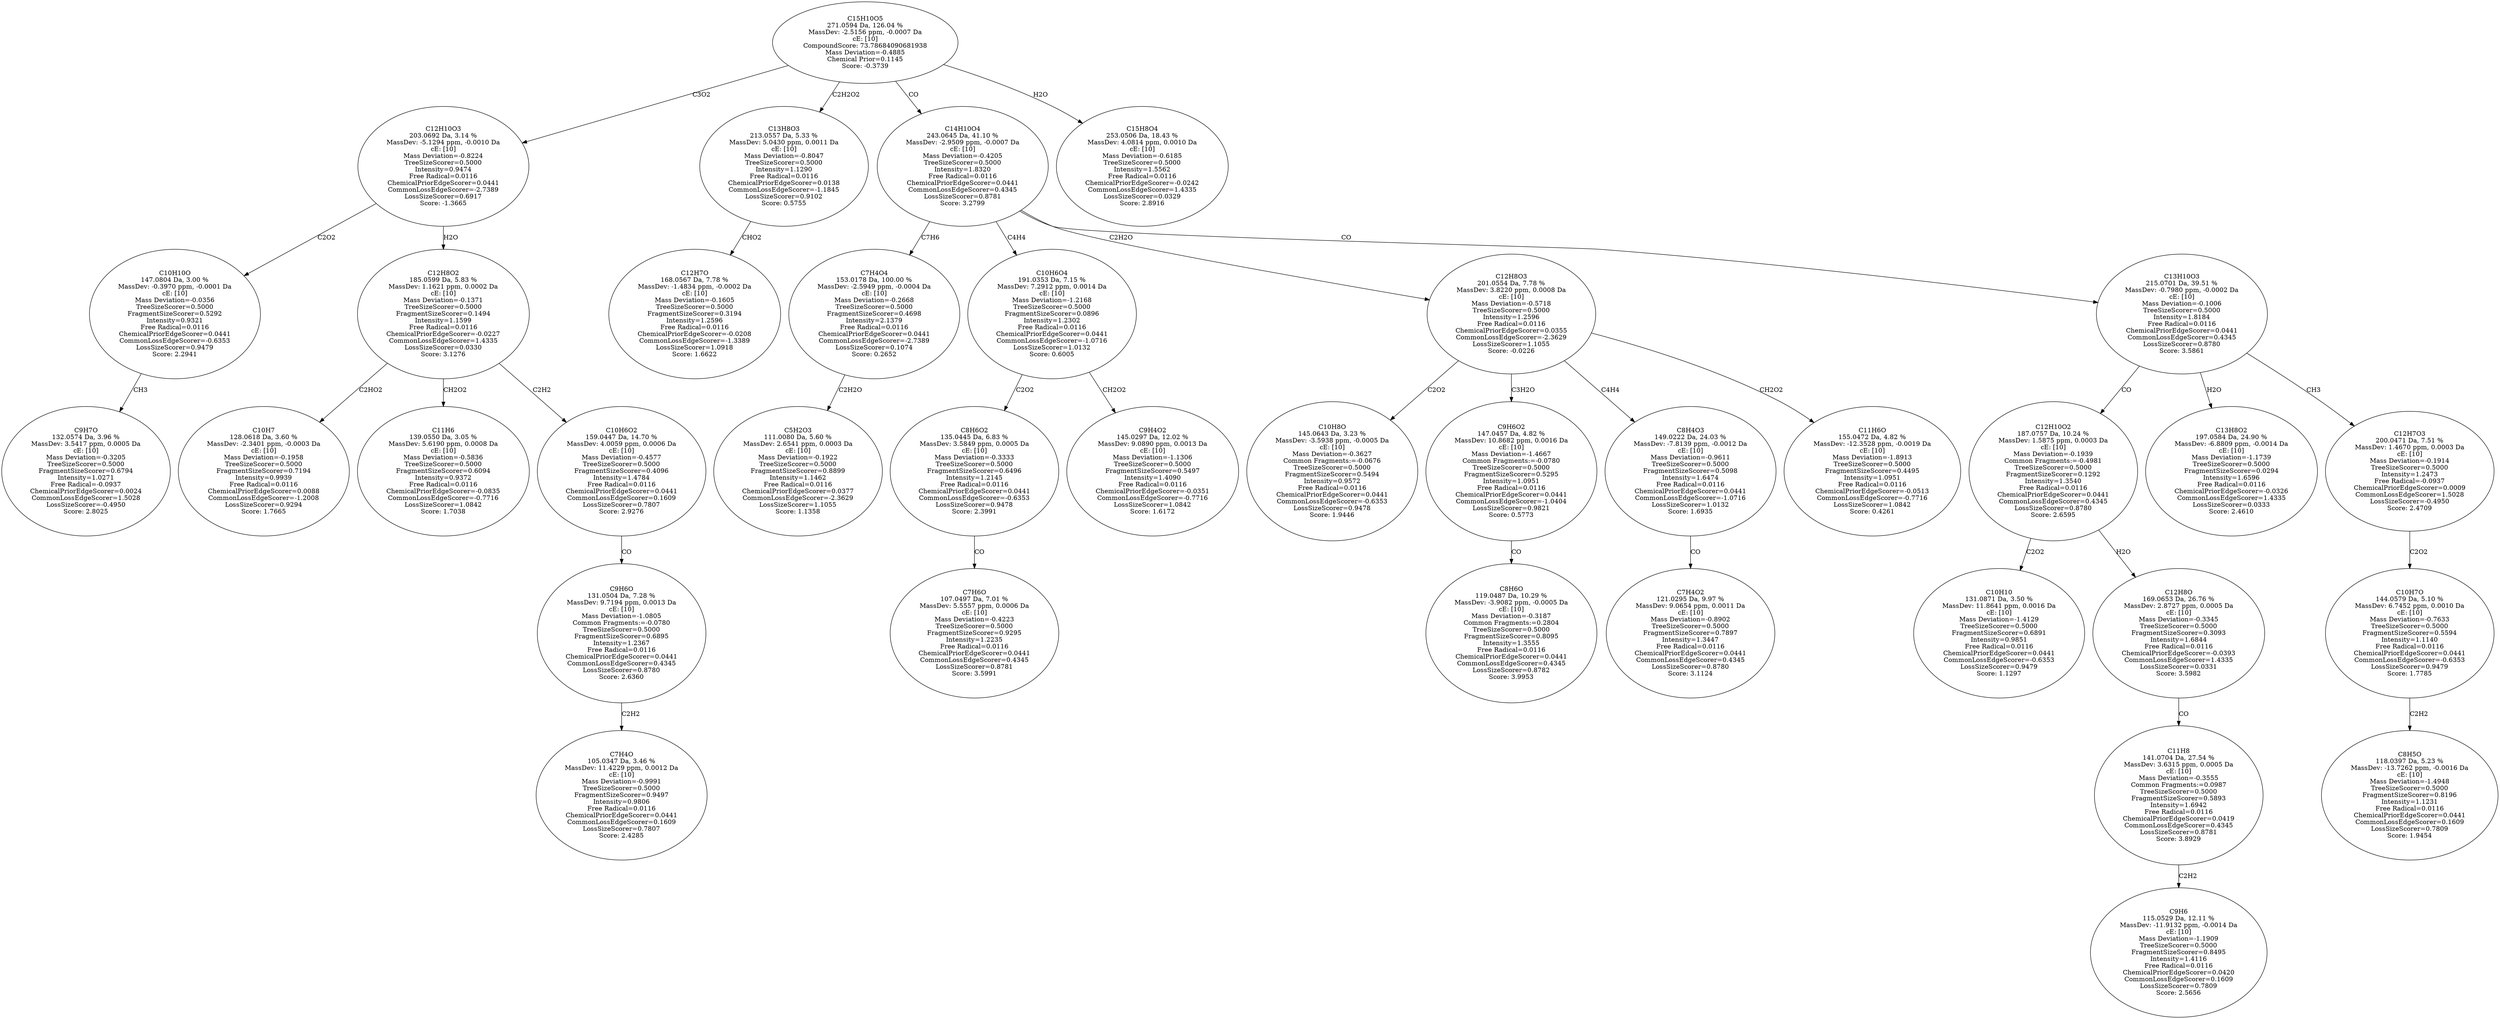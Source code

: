 strict digraph {
v1 [label="C9H7O\n132.0574 Da, 3.96 %\nMassDev: 3.5417 ppm, 0.0005 Da\ncE: [10]\nMass Deviation=-0.3205\nTreeSizeScorer=0.5000\nFragmentSizeScorer=0.6794\nIntensity=1.0271\nFree Radical=-0.0937\nChemicalPriorEdgeScorer=0.0024\nCommonLossEdgeScorer=1.5028\nLossSizeScorer=-0.4950\nScore: 2.8025"];
v2 [label="C10H10O\n147.0804 Da, 3.00 %\nMassDev: -0.3970 ppm, -0.0001 Da\ncE: [10]\nMass Deviation=-0.0356\nTreeSizeScorer=0.5000\nFragmentSizeScorer=0.5292\nIntensity=0.9321\nFree Radical=0.0116\nChemicalPriorEdgeScorer=0.0441\nCommonLossEdgeScorer=-0.6353\nLossSizeScorer=0.9479\nScore: 2.2941"];
v3 [label="C10H7\n128.0618 Da, 3.60 %\nMassDev: -2.3401 ppm, -0.0003 Da\ncE: [10]\nMass Deviation=-0.1958\nTreeSizeScorer=0.5000\nFragmentSizeScorer=0.7194\nIntensity=0.9939\nFree Radical=0.0116\nChemicalPriorEdgeScorer=0.0088\nCommonLossEdgeScorer=-1.2008\nLossSizeScorer=0.9294\nScore: 1.7665"];
v4 [label="C11H6\n139.0550 Da, 3.05 %\nMassDev: 5.6190 ppm, 0.0008 Da\ncE: [10]\nMass Deviation=-0.5836\nTreeSizeScorer=0.5000\nFragmentSizeScorer=0.6094\nIntensity=0.9372\nFree Radical=0.0116\nChemicalPriorEdgeScorer=-0.0835\nCommonLossEdgeScorer=-0.7716\nLossSizeScorer=1.0842\nScore: 1.7038"];
v5 [label="C7H4O\n105.0347 Da, 3.46 %\nMassDev: 11.4229 ppm, 0.0012 Da\ncE: [10]\nMass Deviation=-0.9991\nTreeSizeScorer=0.5000\nFragmentSizeScorer=0.9497\nIntensity=0.9806\nFree Radical=0.0116\nChemicalPriorEdgeScorer=0.0441\nCommonLossEdgeScorer=0.1609\nLossSizeScorer=0.7807\nScore: 2.4285"];
v6 [label="C9H6O\n131.0504 Da, 7.28 %\nMassDev: 9.7194 ppm, 0.0013 Da\ncE: [10]\nMass Deviation=-1.0805\nCommon Fragments:=-0.0780\nTreeSizeScorer=0.5000\nFragmentSizeScorer=0.6895\nIntensity=1.2367\nFree Radical=0.0116\nChemicalPriorEdgeScorer=0.0441\nCommonLossEdgeScorer=0.4345\nLossSizeScorer=0.8780\nScore: 2.6360"];
v7 [label="C10H6O2\n159.0447 Da, 14.70 %\nMassDev: 4.0059 ppm, 0.0006 Da\ncE: [10]\nMass Deviation=-0.4577\nTreeSizeScorer=0.5000\nFragmentSizeScorer=0.4096\nIntensity=1.4784\nFree Radical=0.0116\nChemicalPriorEdgeScorer=0.0441\nCommonLossEdgeScorer=0.1609\nLossSizeScorer=0.7807\nScore: 2.9276"];
v8 [label="C12H8O2\n185.0599 Da, 5.83 %\nMassDev: 1.1621 ppm, 0.0002 Da\ncE: [10]\nMass Deviation=-0.1371\nTreeSizeScorer=0.5000\nFragmentSizeScorer=0.1494\nIntensity=1.1599\nFree Radical=0.0116\nChemicalPriorEdgeScorer=-0.0227\nCommonLossEdgeScorer=1.4335\nLossSizeScorer=0.0330\nScore: 3.1276"];
v9 [label="C12H10O3\n203.0692 Da, 3.14 %\nMassDev: -5.1294 ppm, -0.0010 Da\ncE: [10]\nMass Deviation=-0.8224\nTreeSizeScorer=0.5000\nIntensity=0.9474\nFree Radical=0.0116\nChemicalPriorEdgeScorer=0.0441\nCommonLossEdgeScorer=-2.7389\nLossSizeScorer=0.6917\nScore: -1.3665"];
v10 [label="C12H7O\n168.0567 Da, 7.78 %\nMassDev: -1.4834 ppm, -0.0002 Da\ncE: [10]\nMass Deviation=-0.1605\nTreeSizeScorer=0.5000\nFragmentSizeScorer=0.3194\nIntensity=1.2596\nFree Radical=0.0116\nChemicalPriorEdgeScorer=-0.0208\nCommonLossEdgeScorer=-1.3389\nLossSizeScorer=1.0918\nScore: 1.6622"];
v11 [label="C13H8O3\n213.0557 Da, 5.33 %\nMassDev: 5.0430 ppm, 0.0011 Da\ncE: [10]\nMass Deviation=-0.8047\nTreeSizeScorer=0.5000\nIntensity=1.1290\nFree Radical=0.0116\nChemicalPriorEdgeScorer=0.0138\nCommonLossEdgeScorer=-1.1845\nLossSizeScorer=0.9102\nScore: 0.5755"];
v12 [label="C5H2O3\n111.0080 Da, 5.60 %\nMassDev: 2.6541 ppm, 0.0003 Da\ncE: [10]\nMass Deviation=-0.1922\nTreeSizeScorer=0.5000\nFragmentSizeScorer=0.8899\nIntensity=1.1462\nFree Radical=0.0116\nChemicalPriorEdgeScorer=0.0377\nCommonLossEdgeScorer=-2.3629\nLossSizeScorer=1.1055\nScore: 1.1358"];
v13 [label="C7H4O4\n153.0178 Da, 100.00 %\nMassDev: -2.5949 ppm, -0.0004 Da\ncE: [10]\nMass Deviation=-0.2668\nTreeSizeScorer=0.5000\nFragmentSizeScorer=0.4698\nIntensity=2.1379\nFree Radical=0.0116\nChemicalPriorEdgeScorer=0.0441\nCommonLossEdgeScorer=-2.7389\nLossSizeScorer=0.1074\nScore: 0.2652"];
v14 [label="C7H6O\n107.0497 Da, 7.01 %\nMassDev: 5.5557 ppm, 0.0006 Da\ncE: [10]\nMass Deviation=-0.4223\nTreeSizeScorer=0.5000\nFragmentSizeScorer=0.9295\nIntensity=1.2235\nFree Radical=0.0116\nChemicalPriorEdgeScorer=0.0441\nCommonLossEdgeScorer=0.4345\nLossSizeScorer=0.8781\nScore: 3.5991"];
v15 [label="C8H6O2\n135.0445 Da, 6.83 %\nMassDev: 3.5849 ppm, 0.0005 Da\ncE: [10]\nMass Deviation=-0.3333\nTreeSizeScorer=0.5000\nFragmentSizeScorer=0.6496\nIntensity=1.2145\nFree Radical=0.0116\nChemicalPriorEdgeScorer=0.0441\nCommonLossEdgeScorer=-0.6353\nLossSizeScorer=0.9478\nScore: 2.3991"];
v16 [label="C9H4O2\n145.0297 Da, 12.02 %\nMassDev: 9.0890 ppm, 0.0013 Da\ncE: [10]\nMass Deviation=-1.1306\nTreeSizeScorer=0.5000\nFragmentSizeScorer=0.5497\nIntensity=1.4090\nFree Radical=0.0116\nChemicalPriorEdgeScorer=-0.0351\nCommonLossEdgeScorer=-0.7716\nLossSizeScorer=1.0842\nScore: 1.6172"];
v17 [label="C10H6O4\n191.0353 Da, 7.15 %\nMassDev: 7.2912 ppm, 0.0014 Da\ncE: [10]\nMass Deviation=-1.2168\nTreeSizeScorer=0.5000\nFragmentSizeScorer=0.0896\nIntensity=1.2302\nFree Radical=0.0116\nChemicalPriorEdgeScorer=0.0441\nCommonLossEdgeScorer=-1.0716\nLossSizeScorer=1.0132\nScore: 0.6005"];
v18 [label="C10H8O\n145.0643 Da, 3.23 %\nMassDev: -3.5938 ppm, -0.0005 Da\ncE: [10]\nMass Deviation=-0.3627\nCommon Fragments:=-0.0676\nTreeSizeScorer=0.5000\nFragmentSizeScorer=0.5494\nIntensity=0.9572\nFree Radical=0.0116\nChemicalPriorEdgeScorer=0.0441\nCommonLossEdgeScorer=-0.6353\nLossSizeScorer=0.9478\nScore: 1.9446"];
v19 [label="C8H6O\n119.0487 Da, 10.29 %\nMassDev: -3.9082 ppm, -0.0005 Da\ncE: [10]\nMass Deviation=-0.3187\nCommon Fragments:=0.2804\nTreeSizeScorer=0.5000\nFragmentSizeScorer=0.8095\nIntensity=1.3555\nFree Radical=0.0116\nChemicalPriorEdgeScorer=0.0441\nCommonLossEdgeScorer=0.4345\nLossSizeScorer=0.8782\nScore: 3.9953"];
v20 [label="C9H6O2\n147.0457 Da, 4.82 %\nMassDev: 10.8682 ppm, 0.0016 Da\ncE: [10]\nMass Deviation=-1.4667\nCommon Fragments:=-0.0780\nTreeSizeScorer=0.5000\nFragmentSizeScorer=0.5295\nIntensity=1.0951\nFree Radical=0.0116\nChemicalPriorEdgeScorer=0.0441\nCommonLossEdgeScorer=-1.0404\nLossSizeScorer=0.9821\nScore: 0.5773"];
v21 [label="C7H4O2\n121.0295 Da, 9.97 %\nMassDev: 9.0654 ppm, 0.0011 Da\ncE: [10]\nMass Deviation=-0.8902\nTreeSizeScorer=0.5000\nFragmentSizeScorer=0.7897\nIntensity=1.3447\nFree Radical=0.0116\nChemicalPriorEdgeScorer=0.0441\nCommonLossEdgeScorer=0.4345\nLossSizeScorer=0.8780\nScore: 3.1124"];
v22 [label="C8H4O3\n149.0222 Da, 24.03 %\nMassDev: -7.8139 ppm, -0.0012 Da\ncE: [10]\nMass Deviation=-0.9611\nTreeSizeScorer=0.5000\nFragmentSizeScorer=0.5098\nIntensity=1.6474\nFree Radical=0.0116\nChemicalPriorEdgeScorer=0.0441\nCommonLossEdgeScorer=-1.0716\nLossSizeScorer=1.0132\nScore: 1.6935"];
v23 [label="C11H6O\n155.0472 Da, 4.82 %\nMassDev: -12.3528 ppm, -0.0019 Da\ncE: [10]\nMass Deviation=-1.8913\nTreeSizeScorer=0.5000\nFragmentSizeScorer=0.4495\nIntensity=1.0951\nFree Radical=0.0116\nChemicalPriorEdgeScorer=-0.0513\nCommonLossEdgeScorer=-0.7716\nLossSizeScorer=1.0842\nScore: 0.4261"];
v24 [label="C12H8O3\n201.0554 Da, 7.78 %\nMassDev: 3.8220 ppm, 0.0008 Da\ncE: [10]\nMass Deviation=-0.5718\nTreeSizeScorer=0.5000\nIntensity=1.2596\nFree Radical=0.0116\nChemicalPriorEdgeScorer=0.0355\nCommonLossEdgeScorer=-2.3629\nLossSizeScorer=1.1055\nScore: -0.0226"];
v25 [label="C10H10\n131.0871 Da, 3.50 %\nMassDev: 11.8641 ppm, 0.0016 Da\ncE: [10]\nMass Deviation=-1.4129\nTreeSizeScorer=0.5000\nFragmentSizeScorer=0.6891\nIntensity=0.9851\nFree Radical=0.0116\nChemicalPriorEdgeScorer=0.0441\nCommonLossEdgeScorer=-0.6353\nLossSizeScorer=0.9479\nScore: 1.1297"];
v26 [label="C9H6\n115.0529 Da, 12.11 %\nMassDev: -11.9132 ppm, -0.0014 Da\ncE: [10]\nMass Deviation=-1.1909\nTreeSizeScorer=0.5000\nFragmentSizeScorer=0.8495\nIntensity=1.4116\nFree Radical=0.0116\nChemicalPriorEdgeScorer=0.0420\nCommonLossEdgeScorer=0.1609\nLossSizeScorer=0.7809\nScore: 2.5656"];
v27 [label="C11H8\n141.0704 Da, 27.54 %\nMassDev: 3.6315 ppm, 0.0005 Da\ncE: [10]\nMass Deviation=-0.3555\nCommon Fragments:=0.0987\nTreeSizeScorer=0.5000\nFragmentSizeScorer=0.5893\nIntensity=1.6942\nFree Radical=0.0116\nChemicalPriorEdgeScorer=0.0419\nCommonLossEdgeScorer=0.4345\nLossSizeScorer=0.8781\nScore: 3.8929"];
v28 [label="C12H8O\n169.0653 Da, 26.76 %\nMassDev: 2.8727 ppm, 0.0005 Da\ncE: [10]\nMass Deviation=-0.3345\nTreeSizeScorer=0.5000\nFragmentSizeScorer=0.3093\nIntensity=1.6844\nFree Radical=0.0116\nChemicalPriorEdgeScorer=-0.0393\nCommonLossEdgeScorer=1.4335\nLossSizeScorer=0.0331\nScore: 3.5982"];
v29 [label="C12H10O2\n187.0757 Da, 10.24 %\nMassDev: 1.5875 ppm, 0.0003 Da\ncE: [10]\nMass Deviation=-0.1939\nCommon Fragments:=-0.4981\nTreeSizeScorer=0.5000\nFragmentSizeScorer=0.1292\nIntensity=1.3540\nFree Radical=0.0116\nChemicalPriorEdgeScorer=0.0441\nCommonLossEdgeScorer=0.4345\nLossSizeScorer=0.8780\nScore: 2.6595"];
v30 [label="C13H8O2\n197.0584 Da, 24.90 %\nMassDev: -6.8809 ppm, -0.0014 Da\ncE: [10]\nMass Deviation=-1.1739\nTreeSizeScorer=0.5000\nFragmentSizeScorer=0.0294\nIntensity=1.6596\nFree Radical=0.0116\nChemicalPriorEdgeScorer=-0.0326\nCommonLossEdgeScorer=1.4335\nLossSizeScorer=0.0333\nScore: 2.4610"];
v31 [label="C8H5O\n118.0397 Da, 5.23 %\nMassDev: -13.7262 ppm, -0.0016 Da\ncE: [10]\nMass Deviation=-1.4948\nTreeSizeScorer=0.5000\nFragmentSizeScorer=0.8196\nIntensity=1.1231\nFree Radical=0.0116\nChemicalPriorEdgeScorer=0.0441\nCommonLossEdgeScorer=0.1609\nLossSizeScorer=0.7809\nScore: 1.9454"];
v32 [label="C10H7O\n144.0579 Da, 5.10 %\nMassDev: 6.7452 ppm, 0.0010 Da\ncE: [10]\nMass Deviation=-0.7633\nTreeSizeScorer=0.5000\nFragmentSizeScorer=0.5594\nIntensity=1.1140\nFree Radical=0.0116\nChemicalPriorEdgeScorer=0.0441\nCommonLossEdgeScorer=-0.6353\nLossSizeScorer=0.9479\nScore: 1.7785"];
v33 [label="C12H7O3\n200.0471 Da, 7.51 %\nMassDev: 1.4670 ppm, 0.0003 Da\ncE: [10]\nMass Deviation=-0.1914\nTreeSizeScorer=0.5000\nIntensity=1.2473\nFree Radical=-0.0937\nChemicalPriorEdgeScorer=0.0009\nCommonLossEdgeScorer=1.5028\nLossSizeScorer=-0.4950\nScore: 2.4709"];
v34 [label="C13H10O3\n215.0701 Da, 39.51 %\nMassDev: -0.7980 ppm, -0.0002 Da\ncE: [10]\nMass Deviation=-0.1006\nTreeSizeScorer=0.5000\nIntensity=1.8184\nFree Radical=0.0116\nChemicalPriorEdgeScorer=0.0441\nCommonLossEdgeScorer=0.4345\nLossSizeScorer=0.8780\nScore: 3.5861"];
v35 [label="C14H10O4\n243.0645 Da, 41.10 %\nMassDev: -2.9509 ppm, -0.0007 Da\ncE: [10]\nMass Deviation=-0.4205\nTreeSizeScorer=0.5000\nIntensity=1.8320\nFree Radical=0.0116\nChemicalPriorEdgeScorer=0.0441\nCommonLossEdgeScorer=0.4345\nLossSizeScorer=0.8781\nScore: 3.2799"];
v36 [label="C15H8O4\n253.0506 Da, 18.43 %\nMassDev: 4.0814 ppm, 0.0010 Da\ncE: [10]\nMass Deviation=-0.6185\nTreeSizeScorer=0.5000\nIntensity=1.5562\nFree Radical=0.0116\nChemicalPriorEdgeScorer=-0.0242\nCommonLossEdgeScorer=1.4335\nLossSizeScorer=0.0329\nScore: 2.8916"];
v37 [label="C15H10O5\n271.0594 Da, 126.04 %\nMassDev: -2.5156 ppm, -0.0007 Da\ncE: [10]\nCompoundScore: 73.78684090681938\nMass Deviation=-0.4885\nChemical Prior=0.1145\nScore: -0.3739"];
v2 -> v1 [label="CH3"];
v9 -> v2 [label="C2O2"];
v8 -> v3 [label="C2HO2"];
v8 -> v4 [label="CH2O2"];
v6 -> v5 [label="C2H2"];
v7 -> v6 [label="CO"];
v8 -> v7 [label="C2H2"];
v9 -> v8 [label="H2O"];
v37 -> v9 [label="C3O2"];
v11 -> v10 [label="CHO2"];
v37 -> v11 [label="C2H2O2"];
v13 -> v12 [label="C2H2O"];
v35 -> v13 [label="C7H6"];
v15 -> v14 [label="CO"];
v17 -> v15 [label="C2O2"];
v17 -> v16 [label="CH2O2"];
v35 -> v17 [label="C4H4"];
v24 -> v18 [label="C2O2"];
v20 -> v19 [label="CO"];
v24 -> v20 [label="C3H2O"];
v22 -> v21 [label="CO"];
v24 -> v22 [label="C4H4"];
v24 -> v23 [label="CH2O2"];
v35 -> v24 [label="C2H2O"];
v29 -> v25 [label="C2O2"];
v27 -> v26 [label="C2H2"];
v28 -> v27 [label="CO"];
v29 -> v28 [label="H2O"];
v34 -> v29 [label="CO"];
v34 -> v30 [label="H2O"];
v32 -> v31 [label="C2H2"];
v33 -> v32 [label="C2O2"];
v34 -> v33 [label="CH3"];
v35 -> v34 [label="CO"];
v37 -> v35 [label="CO"];
v37 -> v36 [label="H2O"];
}
